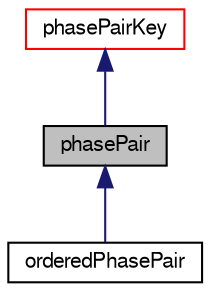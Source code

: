 digraph "phasePair"
{
  bgcolor="transparent";
  edge [fontname="FreeSans",fontsize="10",labelfontname="FreeSans",labelfontsize="10"];
  node [fontname="FreeSans",fontsize="10",shape=record];
  Node0 [label="phasePair",height=0.2,width=0.4,color="black", fillcolor="grey75", style="filled", fontcolor="black"];
  Node1 -> Node0 [dir="back",color="midnightblue",fontsize="10",style="solid",fontname="FreeSans"];
  Node1 [label="phasePairKey",height=0.2,width=0.4,color="red",URL="$a32378.html"];
  Node0 -> Node7 [dir="back",color="midnightblue",fontsize="10",style="solid",fontname="FreeSans"];
  Node7 [label="orderedPhasePair",height=0.2,width=0.4,color="black",URL="$a32370.html"];
}
